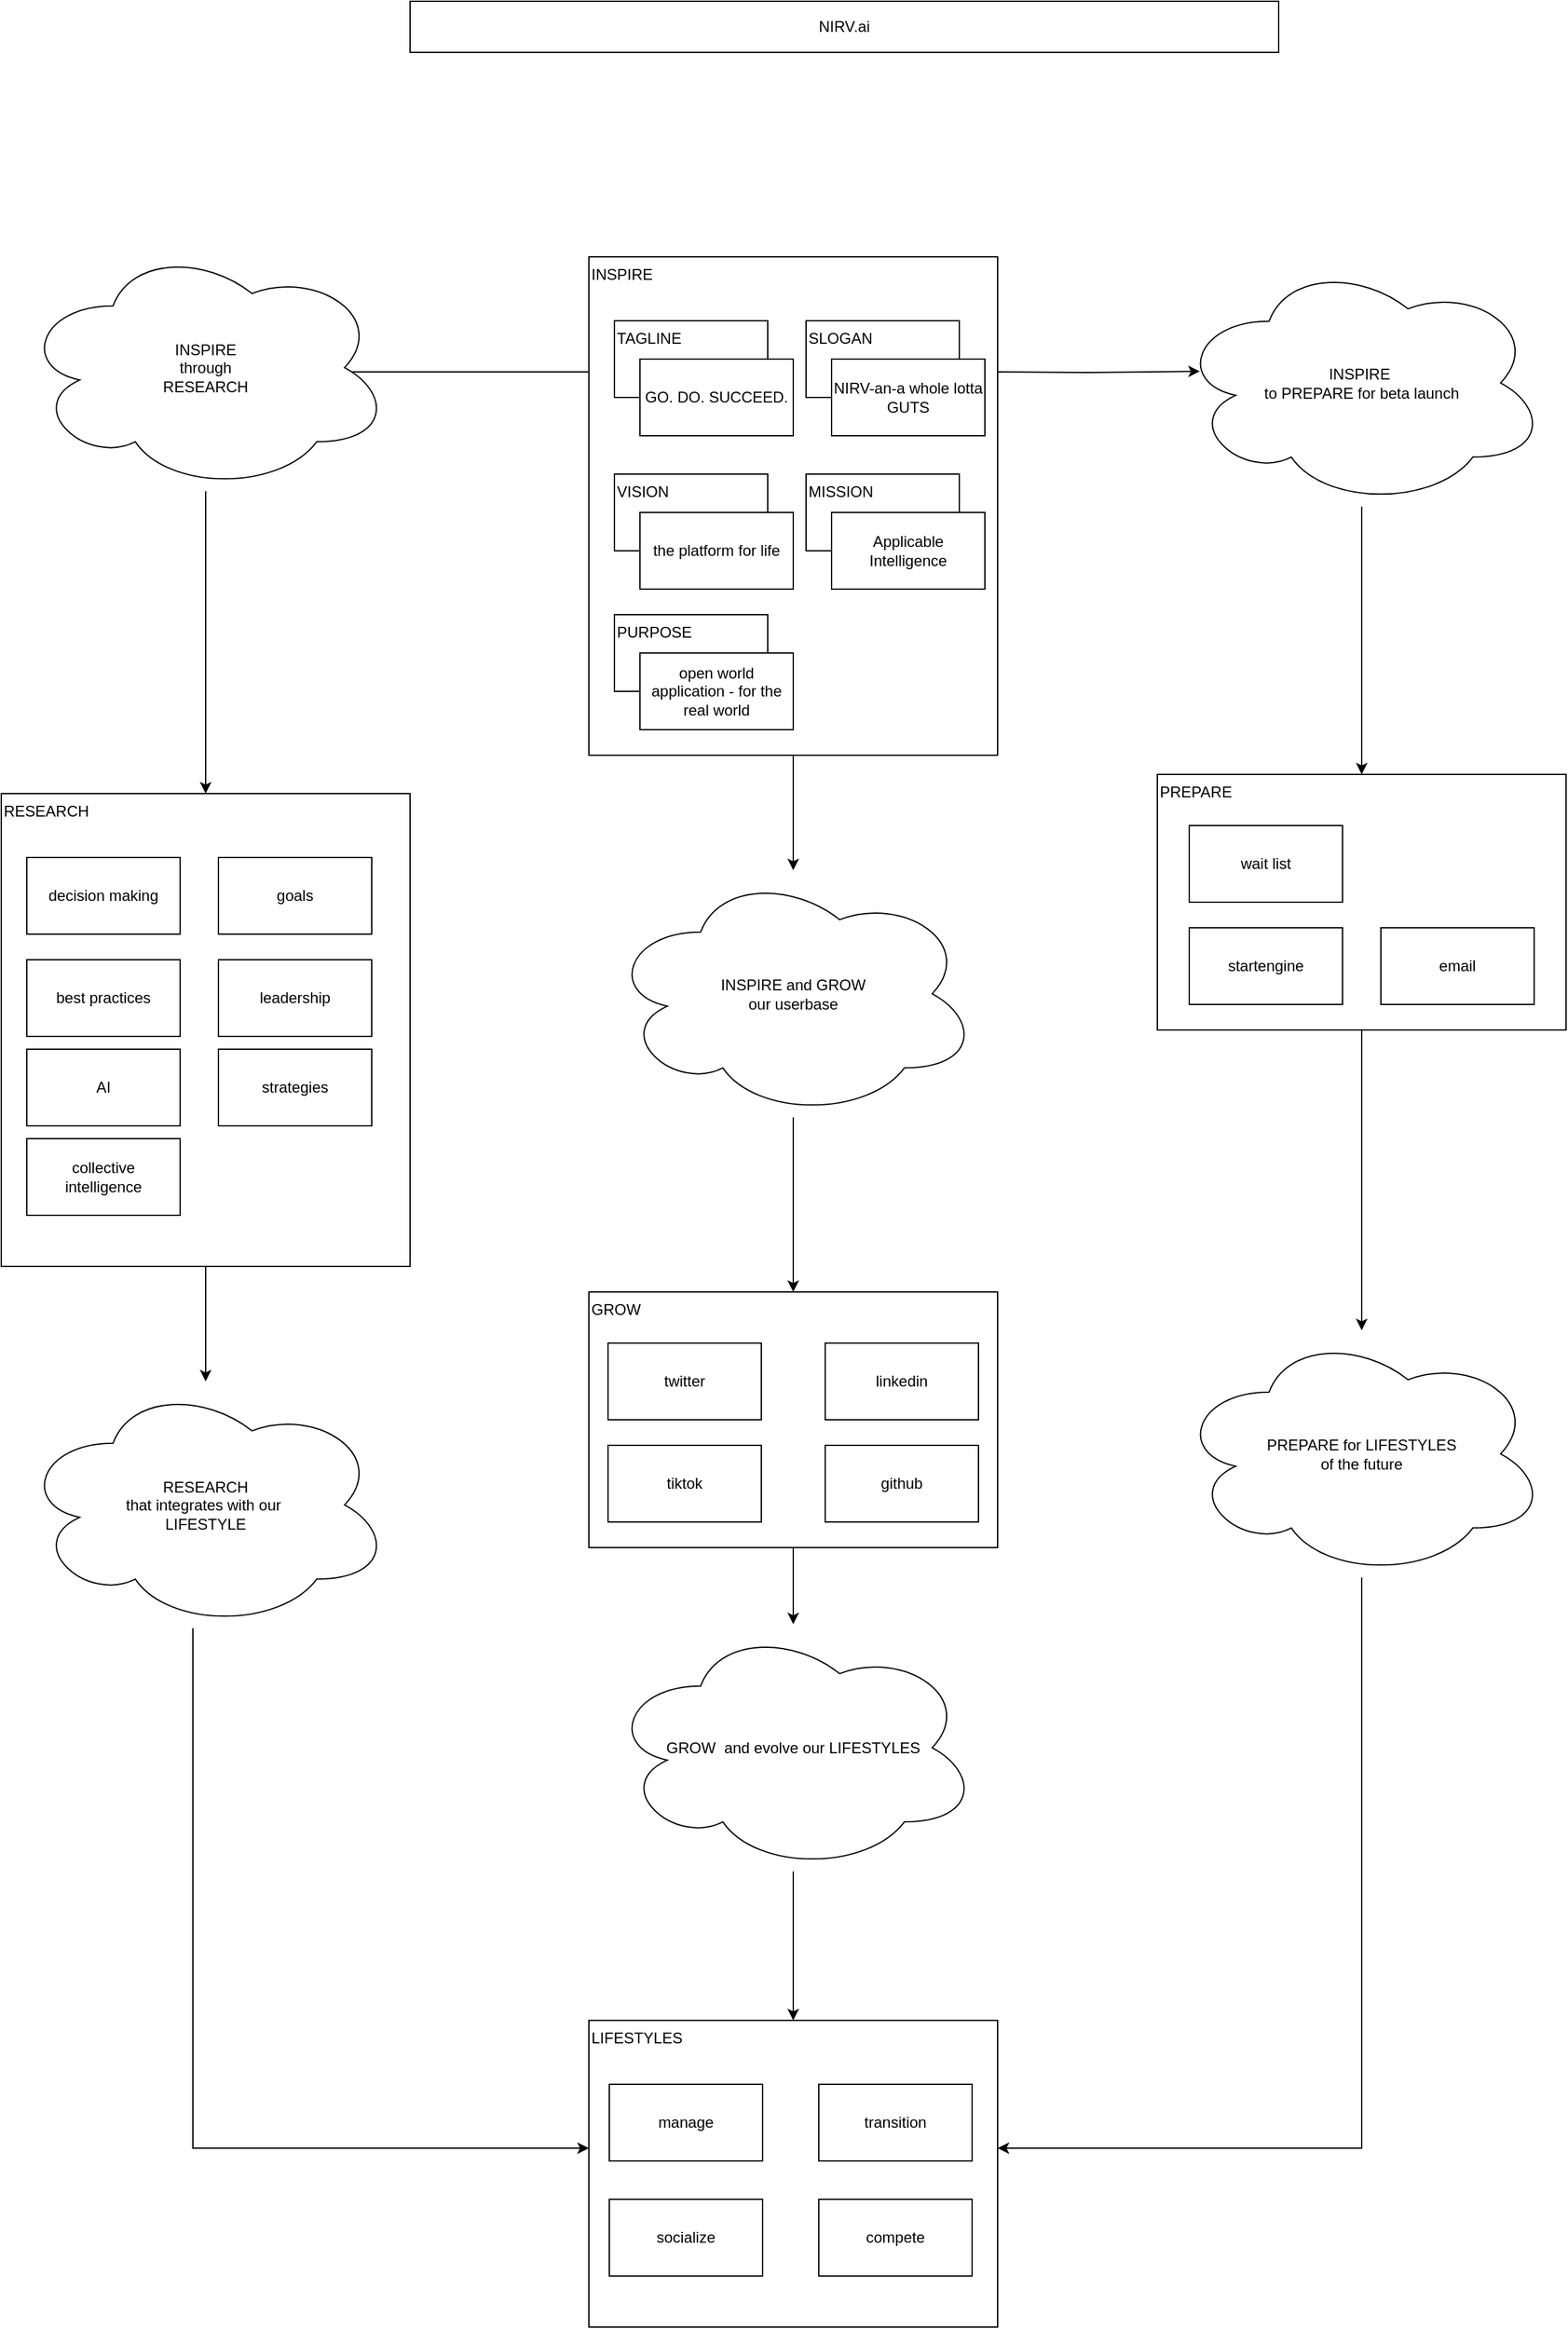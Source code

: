 <mxfile version="20.8.10" type="device" pages="4"><diagram name="story-outline" id="kOeqI7_kixdlyBtDsWjM"><mxGraphModel dx="3086" dy="1325" grid="1" gridSize="10" guides="1" tooltips="1" connect="1" arrows="1" fold="1" page="1" pageScale="1" pageWidth="850" pageHeight="1100" math="0" shadow="0"><root><mxCell id="0"/><mxCell id="1" parent="0"/><mxCell id="GG8_Z5jfDmbYOadv5kS0-1" value="NIRV.ai" style="rounded=0;whiteSpace=wrap;html=1;" vertex="1" parent="1"><mxGeometry x="-120" y="80" width="680" height="40" as="geometry"/></mxCell><mxCell id="GG8_Z5jfDmbYOadv5kS0-15" style="edgeStyle=orthogonalEdgeStyle;rounded=0;orthogonalLoop=1;jettySize=auto;html=1;entryX=0.4;entryY=0.1;entryDx=0;entryDy=0;entryPerimeter=0;" edge="1" parent="1" source="GG8_Z5jfDmbYOadv5kS0-2" target="GG8_Z5jfDmbYOadv5kS0-14"><mxGeometry relative="1" as="geometry"><Array as="points"><mxPoint x="-309" y="370"/></Array></mxGeometry></mxCell><mxCell id="GG8_Z5jfDmbYOadv5kS0-39" style="edgeStyle=orthogonalEdgeStyle;rounded=0;orthogonalLoop=1;jettySize=auto;html=1;entryX=0.063;entryY=0.453;entryDx=0;entryDy=0;entryPerimeter=0;" edge="1" parent="1" target="GG8_Z5jfDmbYOadv5kS0-38"><mxGeometry relative="1" as="geometry"><mxPoint x="340" y="370" as="sourcePoint"/></mxGeometry></mxCell><mxCell id="GG8_Z5jfDmbYOadv5kS0-11" value="LIFESTYLES" style="rounded=0;whiteSpace=wrap;html=1;align=left;verticalAlign=top;" vertex="1" parent="1"><mxGeometry x="20" y="1660" width="320" height="240" as="geometry"/></mxCell><mxCell id="GG8_Z5jfDmbYOadv5kS0-56" style="edgeStyle=orthogonalEdgeStyle;rounded=0;orthogonalLoop=1;jettySize=auto;html=1;" edge="1" parent="1" source="GG8_Z5jfDmbYOadv5kS0-3" target="GG8_Z5jfDmbYOadv5kS0-55"><mxGeometry relative="1" as="geometry"/></mxCell><mxCell id="GG8_Z5jfDmbYOadv5kS0-3" value="GROW" style="rounded=0;whiteSpace=wrap;html=1;align=left;verticalAlign=top;" vertex="1" parent="1"><mxGeometry x="20" y="1090" width="320" height="200" as="geometry"/></mxCell><mxCell id="GG8_Z5jfDmbYOadv5kS0-18" style="edgeStyle=orthogonalEdgeStyle;rounded=0;orthogonalLoop=1;jettySize=auto;html=1;" edge="1" parent="1" source="GG8_Z5jfDmbYOadv5kS0-12" target="GG8_Z5jfDmbYOadv5kS0-17"><mxGeometry relative="1" as="geometry"/></mxCell><mxCell id="GG8_Z5jfDmbYOadv5kS0-16" style="edgeStyle=orthogonalEdgeStyle;rounded=0;orthogonalLoop=1;jettySize=auto;html=1;" edge="1" parent="1" source="GG8_Z5jfDmbYOadv5kS0-14" target="GG8_Z5jfDmbYOadv5kS0-12"><mxGeometry relative="1" as="geometry"><Array as="points"><mxPoint x="-280" y="670"/></Array></mxGeometry></mxCell><mxCell id="GG8_Z5jfDmbYOadv5kS0-14" value="INSPIRE &lt;br&gt;through&lt;br&gt;RESEARCH" style="ellipse;shape=cloud;whiteSpace=wrap;html=1;" vertex="1" parent="1"><mxGeometry x="-425" y="270" width="290" height="193.33" as="geometry"/></mxCell><mxCell id="GG8_Z5jfDmbYOadv5kS0-28" style="edgeStyle=orthogonalEdgeStyle;rounded=0;orthogonalLoop=1;jettySize=auto;html=1;" edge="1" parent="1" source="GG8_Z5jfDmbYOadv5kS0-17" target="GG8_Z5jfDmbYOadv5kS0-11"><mxGeometry relative="1" as="geometry"><Array as="points"><mxPoint x="-290" y="1760"/></Array></mxGeometry></mxCell><mxCell id="GG8_Z5jfDmbYOadv5kS0-17" value="RESEARCH&lt;br&gt;that integrates with our&amp;nbsp;&lt;br&gt;LIFESTYLE" style="ellipse;shape=cloud;whiteSpace=wrap;html=1;" vertex="1" parent="1"><mxGeometry x="-425" y="1160" width="290" height="193.33" as="geometry"/></mxCell><mxCell id="GG8_Z5jfDmbYOadv5kS0-40" style="edgeStyle=orthogonalEdgeStyle;rounded=0;orthogonalLoop=1;jettySize=auto;html=1;" edge="1" parent="1" source="GG8_Z5jfDmbYOadv5kS0-38" target="GG8_Z5jfDmbYOadv5kS0-13"><mxGeometry relative="1" as="geometry"/></mxCell><mxCell id="GG8_Z5jfDmbYOadv5kS0-38" value="INSPIRE&amp;nbsp;&lt;br&gt;to PREPARE for beta launch" style="ellipse;shape=cloud;whiteSpace=wrap;html=1;" vertex="1" parent="1"><mxGeometry x="480" y="282" width="290" height="193.33" as="geometry"/></mxCell><mxCell id="GG8_Z5jfDmbYOadv5kS0-43" value="" style="group" vertex="1" connectable="0" parent="1"><mxGeometry x="-440" y="700" width="320" height="370" as="geometry"/></mxCell><mxCell id="GG8_Z5jfDmbYOadv5kS0-12" value="RESEARCH" style="rounded=0;whiteSpace=wrap;html=1;align=left;verticalAlign=top;" vertex="1" parent="GG8_Z5jfDmbYOadv5kS0-43"><mxGeometry width="320" height="370" as="geometry"/></mxCell><mxCell id="GG8_Z5jfDmbYOadv5kS0-29" value="decision making" style="rounded=0;whiteSpace=wrap;html=1;" vertex="1" parent="GG8_Z5jfDmbYOadv5kS0-43"><mxGeometry x="20" y="50" width="120" height="60" as="geometry"/></mxCell><mxCell id="GG8_Z5jfDmbYOadv5kS0-30" value="goals" style="rounded=0;whiteSpace=wrap;html=1;" vertex="1" parent="GG8_Z5jfDmbYOadv5kS0-43"><mxGeometry x="170" y="50" width="120" height="60" as="geometry"/></mxCell><mxCell id="GG8_Z5jfDmbYOadv5kS0-31" value="best practices" style="rounded=0;whiteSpace=wrap;html=1;" vertex="1" parent="GG8_Z5jfDmbYOadv5kS0-43"><mxGeometry x="20" y="130" width="120" height="60" as="geometry"/></mxCell><mxCell id="GG8_Z5jfDmbYOadv5kS0-32" value="leadership" style="rounded=0;whiteSpace=wrap;html=1;" vertex="1" parent="GG8_Z5jfDmbYOadv5kS0-43"><mxGeometry x="170" y="130" width="120" height="60" as="geometry"/></mxCell><mxCell id="GG8_Z5jfDmbYOadv5kS0-34" value="strategies" style="rounded=0;whiteSpace=wrap;html=1;" vertex="1" parent="GG8_Z5jfDmbYOadv5kS0-43"><mxGeometry x="170" y="200" width="120" height="60" as="geometry"/></mxCell><mxCell id="GG8_Z5jfDmbYOadv5kS0-36" value="AI" style="rounded=0;whiteSpace=wrap;html=1;" vertex="1" parent="GG8_Z5jfDmbYOadv5kS0-43"><mxGeometry x="20" y="200" width="120" height="60" as="geometry"/></mxCell><mxCell id="GG8_Z5jfDmbYOadv5kS0-37" value="collective&lt;br&gt;intelligence" style="rounded=0;whiteSpace=wrap;html=1;" vertex="1" parent="GG8_Z5jfDmbYOadv5kS0-43"><mxGeometry x="20" y="270" width="120" height="60" as="geometry"/></mxCell><mxCell id="GG8_Z5jfDmbYOadv5kS0-44" value="" style="group" vertex="1" connectable="0" parent="1"><mxGeometry x="465" y="685" width="320" height="200" as="geometry"/></mxCell><mxCell id="GG8_Z5jfDmbYOadv5kS0-13" value="PREPARE" style="rounded=0;whiteSpace=wrap;html=1;align=left;verticalAlign=top;" vertex="1" parent="GG8_Z5jfDmbYOadv5kS0-44"><mxGeometry width="320" height="200" as="geometry"/></mxCell><mxCell id="GG8_Z5jfDmbYOadv5kS0-41" value="wait list" style="rounded=0;whiteSpace=wrap;html=1;" vertex="1" parent="GG8_Z5jfDmbYOadv5kS0-44"><mxGeometry x="25" y="40" width="120" height="60" as="geometry"/></mxCell><mxCell id="GG8_Z5jfDmbYOadv5kS0-42" value="startengine" style="rounded=0;whiteSpace=wrap;html=1;" vertex="1" parent="GG8_Z5jfDmbYOadv5kS0-44"><mxGeometry x="25" y="120" width="120" height="60" as="geometry"/></mxCell><mxCell id="qCUgSEqD23NYNkX1xTRE-1" value="email" style="rounded=0;whiteSpace=wrap;html=1;" vertex="1" parent="GG8_Z5jfDmbYOadv5kS0-44"><mxGeometry x="175" y="120" width="120" height="60" as="geometry"/></mxCell><mxCell id="GG8_Z5jfDmbYOadv5kS0-45" value="" style="group" vertex="1" connectable="0" parent="1"><mxGeometry x="20" y="280" width="500" height="450" as="geometry"/></mxCell><mxCell id="GG8_Z5jfDmbYOadv5kS0-47" value="" style="group" vertex="1" connectable="0" parent="GG8_Z5jfDmbYOadv5kS0-45"><mxGeometry width="320" height="390" as="geometry"/></mxCell><mxCell id="GG8_Z5jfDmbYOadv5kS0-2" value="INSPIRE" style="rounded=0;whiteSpace=wrap;html=1;align=left;verticalAlign=top;" vertex="1" parent="GG8_Z5jfDmbYOadv5kS0-47"><mxGeometry width="320" height="390" as="geometry"/></mxCell><mxCell id="GG8_Z5jfDmbYOadv5kS0-9" value="" style="group" vertex="1" connectable="0" parent="GG8_Z5jfDmbYOadv5kS0-47"><mxGeometry x="20" y="50" width="300" height="170" as="geometry"/></mxCell><mxCell id="GG8_Z5jfDmbYOadv5kS0-4" value="TAGLINE" style="rounded=0;whiteSpace=wrap;html=1;align=left;verticalAlign=top;" vertex="1" parent="GG8_Z5jfDmbYOadv5kS0-9"><mxGeometry width="120" height="60" as="geometry"/></mxCell><mxCell id="GG8_Z5jfDmbYOadv5kS0-8" value="GO. DO. SUCCEED." style="rounded=0;whiteSpace=wrap;html=1;" vertex="1" parent="GG8_Z5jfDmbYOadv5kS0-9"><mxGeometry x="20" y="30" width="120" height="60" as="geometry"/></mxCell><mxCell id="GG8_Z5jfDmbYOadv5kS0-10" value="" style="group" vertex="1" connectable="0" parent="GG8_Z5jfDmbYOadv5kS0-47"><mxGeometry x="170" y="50" width="140" height="90" as="geometry"/></mxCell><mxCell id="GG8_Z5jfDmbYOadv5kS0-6" value="SLOGAN" style="rounded=0;whiteSpace=wrap;html=1;align=left;verticalAlign=top;" vertex="1" parent="GG8_Z5jfDmbYOadv5kS0-10"><mxGeometry width="120" height="60" as="geometry"/></mxCell><mxCell id="GG8_Z5jfDmbYOadv5kS0-5" value="NIRV-an-a whole lotta GUTS" style="rounded=0;whiteSpace=wrap;html=1;" vertex="1" parent="GG8_Z5jfDmbYOadv5kS0-10"><mxGeometry x="20" y="30" width="120" height="60" as="geometry"/></mxCell><mxCell id="GG8_Z5jfDmbYOadv5kS0-19" value="" style="group" vertex="1" connectable="0" parent="GG8_Z5jfDmbYOadv5kS0-47"><mxGeometry x="20" y="170" width="300" height="170" as="geometry"/></mxCell><mxCell id="GG8_Z5jfDmbYOadv5kS0-20" value="VISION" style="rounded=0;whiteSpace=wrap;html=1;align=left;verticalAlign=top;" vertex="1" parent="GG8_Z5jfDmbYOadv5kS0-19"><mxGeometry width="120" height="60" as="geometry"/></mxCell><mxCell id="GG8_Z5jfDmbYOadv5kS0-21" value="the platform for life" style="rounded=0;whiteSpace=wrap;html=1;" vertex="1" parent="GG8_Z5jfDmbYOadv5kS0-19"><mxGeometry x="20" y="30" width="120" height="60" as="geometry"/></mxCell><mxCell id="GG8_Z5jfDmbYOadv5kS0-25" value="" style="group" vertex="1" connectable="0" parent="GG8_Z5jfDmbYOadv5kS0-45"><mxGeometry x="20" y="280" width="300" height="170" as="geometry"/></mxCell><mxCell id="GG8_Z5jfDmbYOadv5kS0-26" value="PURPOSE" style="rounded=0;whiteSpace=wrap;html=1;align=left;verticalAlign=top;" vertex="1" parent="GG8_Z5jfDmbYOadv5kS0-25"><mxGeometry width="120" height="60" as="geometry"/></mxCell><mxCell id="GG8_Z5jfDmbYOadv5kS0-27" value="open world application - for the real world" style="rounded=0;whiteSpace=wrap;html=1;" vertex="1" parent="GG8_Z5jfDmbYOadv5kS0-25"><mxGeometry x="20" y="30" width="120" height="60" as="geometry"/></mxCell><mxCell id="GG8_Z5jfDmbYOadv5kS0-22" value="" style="group" vertex="1" connectable="0" parent="GG8_Z5jfDmbYOadv5kS0-45"><mxGeometry x="170" y="170" width="300" height="170" as="geometry"/></mxCell><mxCell id="GG8_Z5jfDmbYOadv5kS0-23" value="MISSION" style="rounded=0;whiteSpace=wrap;html=1;align=left;verticalAlign=top;" vertex="1" parent="GG8_Z5jfDmbYOadv5kS0-22"><mxGeometry width="120" height="60" as="geometry"/></mxCell><mxCell id="GG8_Z5jfDmbYOadv5kS0-24" value="Applicable Intelligence" style="rounded=0;whiteSpace=wrap;html=1;" vertex="1" parent="GG8_Z5jfDmbYOadv5kS0-22"><mxGeometry x="20" y="30" width="120" height="60" as="geometry"/></mxCell><mxCell id="GG8_Z5jfDmbYOadv5kS0-50" style="edgeStyle=orthogonalEdgeStyle;rounded=0;orthogonalLoop=1;jettySize=auto;html=1;" edge="1" parent="1" source="GG8_Z5jfDmbYOadv5kS0-48" target="GG8_Z5jfDmbYOadv5kS0-3"><mxGeometry relative="1" as="geometry"/></mxCell><mxCell id="GG8_Z5jfDmbYOadv5kS0-48" value="INSPIRE and GROW&lt;br&gt;our userbase" style="ellipse;shape=cloud;whiteSpace=wrap;html=1;" vertex="1" parent="1"><mxGeometry x="35" y="760" width="290" height="193.33" as="geometry"/></mxCell><mxCell id="GG8_Z5jfDmbYOadv5kS0-49" style="edgeStyle=orthogonalEdgeStyle;rounded=0;orthogonalLoop=1;jettySize=auto;html=1;" edge="1" parent="1" source="GG8_Z5jfDmbYOadv5kS0-2" target="GG8_Z5jfDmbYOadv5kS0-48"><mxGeometry relative="1" as="geometry"/></mxCell><mxCell id="GG8_Z5jfDmbYOadv5kS0-51" value="twitter" style="rounded=0;whiteSpace=wrap;html=1;" vertex="1" parent="1"><mxGeometry x="35" y="1130" width="120" height="60" as="geometry"/></mxCell><mxCell id="GG8_Z5jfDmbYOadv5kS0-52" value="linkedin" style="rounded=0;whiteSpace=wrap;html=1;" vertex="1" parent="1"><mxGeometry x="205" y="1130" width="120" height="60" as="geometry"/></mxCell><mxCell id="GG8_Z5jfDmbYOadv5kS0-53" value="tiktok" style="rounded=0;whiteSpace=wrap;html=1;" vertex="1" parent="1"><mxGeometry x="35" y="1210" width="120" height="60" as="geometry"/></mxCell><mxCell id="GG8_Z5jfDmbYOadv5kS0-54" value="github" style="rounded=0;whiteSpace=wrap;html=1;" vertex="1" parent="1"><mxGeometry x="205" y="1210" width="120" height="60" as="geometry"/></mxCell><mxCell id="GG8_Z5jfDmbYOadv5kS0-57" style="edgeStyle=orthogonalEdgeStyle;rounded=0;orthogonalLoop=1;jettySize=auto;html=1;" edge="1" parent="1" source="GG8_Z5jfDmbYOadv5kS0-55" target="GG8_Z5jfDmbYOadv5kS0-11"><mxGeometry relative="1" as="geometry"/></mxCell><mxCell id="GG8_Z5jfDmbYOadv5kS0-55" value="GROW&amp;nbsp; and evolve our LIFESTYLES" style="ellipse;shape=cloud;whiteSpace=wrap;html=1;" vertex="1" parent="1"><mxGeometry x="35" y="1350" width="290" height="193.33" as="geometry"/></mxCell><mxCell id="GG8_Z5jfDmbYOadv5kS0-60" style="edgeStyle=orthogonalEdgeStyle;rounded=0;orthogonalLoop=1;jettySize=auto;html=1;" edge="1" parent="1" source="GG8_Z5jfDmbYOadv5kS0-58" target="GG8_Z5jfDmbYOadv5kS0-11"><mxGeometry relative="1" as="geometry"><Array as="points"><mxPoint x="625" y="1760"/></Array></mxGeometry></mxCell><mxCell id="GG8_Z5jfDmbYOadv5kS0-58" value="PREPARE for LIFESTYLES &lt;br&gt;of the future" style="ellipse;shape=cloud;whiteSpace=wrap;html=1;" vertex="1" parent="1"><mxGeometry x="480" y="1120" width="290" height="193.33" as="geometry"/></mxCell><mxCell id="GG8_Z5jfDmbYOadv5kS0-59" style="edgeStyle=orthogonalEdgeStyle;rounded=0;orthogonalLoop=1;jettySize=auto;html=1;" edge="1" parent="1" source="GG8_Z5jfDmbYOadv5kS0-13" target="GG8_Z5jfDmbYOadv5kS0-58"><mxGeometry relative="1" as="geometry"/></mxCell><mxCell id="GG8_Z5jfDmbYOadv5kS0-63" value="manage" style="rounded=0;whiteSpace=wrap;html=1;" vertex="1" parent="1"><mxGeometry x="36" y="1710" width="120" height="60" as="geometry"/></mxCell><mxCell id="GG8_Z5jfDmbYOadv5kS0-64" value="socialize" style="rounded=0;whiteSpace=wrap;html=1;" vertex="1" parent="1"><mxGeometry x="36" y="1800" width="120" height="60" as="geometry"/></mxCell><mxCell id="GG8_Z5jfDmbYOadv5kS0-65" value="transition" style="rounded=0;whiteSpace=wrap;html=1;" vertex="1" parent="1"><mxGeometry x="200" y="1710" width="120" height="60" as="geometry"/></mxCell><mxCell id="GG8_Z5jfDmbYOadv5kS0-66" value="compete" style="rounded=0;whiteSpace=wrap;html=1;" vertex="1" parent="1"><mxGeometry x="200" y="1800" width="120" height="60" as="geometry"/></mxCell></root></mxGraphModel></diagram><diagram id="xIr8aj5DuS16j34YdiKd" name="story-translation"><mxGraphModel dx="1630" dy="462" grid="1" gridSize="10" guides="1" tooltips="1" connect="1" arrows="1" fold="1" page="1" pageScale="1" pageWidth="850" pageHeight="1100" math="0" shadow="0"><root><mxCell id="0"/><mxCell id="1" parent="0"/><mxCell id="jNggw2RVWVYwaPYTnvPO-1" value="INSPIRE" style="rounded=0;whiteSpace=wrap;html=1;" vertex="1" parent="1"><mxGeometry x="40" y="40" width="120" height="40" as="geometry"/></mxCell><mxCell id="p1qmJPrFl5V-8yqt5iX5-1" value="CONNECT" style="rounded=0;whiteSpace=wrap;html=1;" vertex="1" parent="1"><mxGeometry x="40" y="100" width="120" height="40" as="geometry"/></mxCell><mxCell id="U3CB5AkDw17Ka2jFtVIy-1" value="GET INVOLVED" style="rounded=0;whiteSpace=wrap;html=1;" vertex="1" parent="1"><mxGeometry x="40" y="160" width="120" height="40" as="geometry"/></mxCell><mxCell id="fuz8kw7FNpxJp2mFxtp7-3" style="rounded=0;orthogonalLoop=1;jettySize=auto;html=1;entryX=0;entryY=0.5;entryDx=0;entryDy=0;strokeColor=none;" edge="1" parent="1" source="fuz8kw7FNpxJp2mFxtp7-1" target="jNggw2RVWVYwaPYTnvPO-1"><mxGeometry relative="1" as="geometry"/></mxCell><mxCell id="fuz8kw7FNpxJp2mFxtp7-4" style="edgeStyle=none;rounded=0;orthogonalLoop=1;jettySize=auto;html=1;entryX=1;entryY=0.5;entryDx=0;entryDy=0;" edge="1" parent="1" source="fuz8kw7FNpxJp2mFxtp7-1" target="jNggw2RVWVYwaPYTnvPO-1"><mxGeometry relative="1" as="geometry"><mxPoint x="40" y="60" as="targetPoint"/></mxGeometry></mxCell><mxCell id="fuz8kw7FNpxJp2mFxtp7-1" value="inspire" style="text;html=1;strokeColor=none;fillColor=none;align=center;verticalAlign=middle;whiteSpace=wrap;rounded=0;" vertex="1" parent="1"><mxGeometry x="150" y="10" width="60" height="30" as="geometry"/></mxCell><mxCell id="fuz8kw7FNpxJp2mFxtp7-5" style="edgeStyle=none;rounded=0;orthogonalLoop=1;jettySize=auto;html=1;entryX=0;entryY=0.5;entryDx=0;entryDy=0;" edge="1" parent="1" source="fuz8kw7FNpxJp2mFxtp7-2" target="jNggw2RVWVYwaPYTnvPO-1"><mxGeometry relative="1" as="geometry"/></mxCell><mxCell id="fuz8kw7FNpxJp2mFxtp7-2" value="research" style="text;html=1;strokeColor=none;fillColor=none;align=center;verticalAlign=middle;whiteSpace=wrap;rounded=0;" vertex="1" parent="1"><mxGeometry x="-10" y="10" width="60" height="30" as="geometry"/></mxCell><mxCell id="fuz8kw7FNpxJp2mFxtp7-7" style="edgeStyle=none;rounded=0;orthogonalLoop=1;jettySize=auto;html=1;entryX=1;entryY=0.5;entryDx=0;entryDy=0;" edge="1" parent="1" source="fuz8kw7FNpxJp2mFxtp7-6" target="p1qmJPrFl5V-8yqt5iX5-1"><mxGeometry relative="1" as="geometry"/></mxCell><mxCell id="fuz8kw7FNpxJp2mFxtp7-6" value="grow" style="text;html=1;strokeColor=none;fillColor=none;align=center;verticalAlign=middle;whiteSpace=wrap;rounded=0;" vertex="1" parent="1"><mxGeometry x="160" y="80" width="60" height="30" as="geometry"/></mxCell><mxCell id="JY-a29HLe-N2wJXPc8Aa-4" style="edgeStyle=none;rounded=0;orthogonalLoop=1;jettySize=auto;html=1;entryX=0;entryY=0.5;entryDx=0;entryDy=0;" edge="1" parent="1" source="JY-a29HLe-N2wJXPc8Aa-1" target="U3CB5AkDw17Ka2jFtVIy-1"><mxGeometry relative="1" as="geometry"/></mxCell><mxCell id="JY-a29HLe-N2wJXPc8Aa-1" value="prepare" style="text;html=1;strokeColor=none;fillColor=none;align=center;verticalAlign=middle;whiteSpace=wrap;rounded=0;" vertex="1" parent="1"><mxGeometry x="-40" y="120" width="60" height="30" as="geometry"/></mxCell><mxCell id="rFArcw87FccSpET2lPIR-1" value="ABOUT US" style="rounded=0;whiteSpace=wrap;html=1;" vertex="1" parent="1"><mxGeometry x="40" y="220" width="120" height="40" as="geometry"/></mxCell><mxCell id="Iy9W6qSRLuVgw3a3ViZD-2" style="edgeStyle=none;rounded=0;orthogonalLoop=1;jettySize=auto;html=1;entryX=1.004;entryY=0.555;entryDx=0;entryDy=0;entryPerimeter=0;" edge="1" parent="1" source="Iy9W6qSRLuVgw3a3ViZD-1" target="rFArcw87FccSpET2lPIR-1"><mxGeometry relative="1" as="geometry"/></mxCell><mxCell id="Iy9W6qSRLuVgw3a3ViZD-1" value="lifestyles" style="text;html=1;strokeColor=none;fillColor=none;align=center;verticalAlign=middle;whiteSpace=wrap;rounded=0;" vertex="1" parent="1"><mxGeometry x="180" y="165" width="60" height="30" as="geometry"/></mxCell><mxCell id="rRj0SKknckFuenskf0Ka-4" value="what is nirv?" style="ellipse;shape=cloud;whiteSpace=wrap;html=1;fontSize=7;" vertex="1" parent="1"><mxGeometry x="-150" y="10" width="120" height="80" as="geometry"/></mxCell><mxCell id="rRj0SKknckFuenskf0Ka-5" value="why when I dont &lt;br&gt;know what it is" style="ellipse;shape=cloud;whiteSpace=wrap;html=1;fontSize=7;" vertex="1" parent="1"><mxGeometry x="-170" y="85" width="120" height="80" as="geometry"/></mxCell><mxCell id="rRj0SKknckFuenskf0Ka-6" value="im excited, but &lt;br&gt;who are you" style="ellipse;shape=cloud;whiteSpace=wrap;html=1;fontSize=7;" vertex="1" parent="1"><mxGeometry x="-120" y="170" width="120" height="80" as="geometry"/></mxCell><mxCell id="rRj0SKknckFuenskf0Ka-7" value="wow, okay,&amp;nbsp; im interested" style="ellipse;shape=cloud;whiteSpace=wrap;html=1;fontSize=7;" vertex="1" parent="1"><mxGeometry x="40" y="280" width="120" height="80" as="geometry"/></mxCell><mxCell id="rRj0SKknckFuenskf0Ka-8" value="i want to financially&lt;br&gt;support NIRV" style="ellipse;shape=cloud;whiteSpace=wrap;html=1;fontSize=7;" vertex="1" parent="1"><mxGeometry x="210" y="170" width="120" height="80" as="geometry"/></mxCell><mxCell id="rRj0SKknckFuenskf0Ka-9" value="i need this in my life" style="ellipse;shape=cloud;whiteSpace=wrap;html=1;fontSize=7;" vertex="1" parent="1"><mxGeometry x="230" y="85" width="120" height="80" as="geometry"/></mxCell><mxCell id="Csoicm-zIR3FEOcCsiTJ-1" value="i can see the light" style="ellipse;shape=cloud;whiteSpace=wrap;html=1;fontSize=7;" vertex="1" parent="1"><mxGeometry x="230" y="10" width="120" height="80" as="geometry"/></mxCell><mxCell id="Csoicm-zIR3FEOcCsiTJ-2" value="" style="curved=1;endArrow=classic;html=1;rounded=0;fontSize=7;" edge="1" parent="1"><mxGeometry width="50" height="50" relative="1" as="geometry"><mxPoint x="-200" y="10" as="sourcePoint"/><mxPoint x="380" y="20" as="targetPoint"/><Array as="points"><mxPoint x="-200" y="280"/><mxPoint x="-40" y="370"/><mxPoint x="290" y="380"/><mxPoint x="370" y="250"/></Array></mxGeometry></mxCell></root></mxGraphModel></diagram><diagram id="ZGU0fyvQAbREQ7Xx5FFx" name="wireframes"><mxGraphModel dx="2447" dy="947" grid="1" gridSize="10" guides="1" tooltips="1" connect="1" arrows="1" fold="1" page="1" pageScale="1" pageWidth="850" pageHeight="1100" math="0" shadow="0"><root><mxCell id="0"/><mxCell id="1" parent="0"/><mxCell id="uXEe9C66bXt1fKYzTw1J-5" value="" style="group" vertex="1" connectable="0" parent="1"><mxGeometry x="310" y="170" width="379.48" height="740" as="geometry"/></mxCell><mxCell id="uXEe9C66bXt1fKYzTw1J-2" value="" style="rounded=0;whiteSpace=wrap;html=1;fontSize=7;" vertex="1" parent="uXEe9C66bXt1fKYzTw1J-5"><mxGeometry x="17.077" y="68.308" width="347.224" height="604.011" as="geometry"/></mxCell><mxCell id="uXEe9C66bXt1fKYzTw1J-4" value="" style="verticalLabelPosition=bottom;verticalAlign=top;html=1;shadow=0;dashed=0;strokeWidth=1;shape=mxgraph.android.phone2;strokeColor=#c0c0c0;fontSize=7;" vertex="1" parent="uXEe9C66bXt1fKYzTw1J-5"><mxGeometry width="379.48" height="740" as="geometry"/></mxCell><mxCell id="P6oxDXB9ZSln6afA0YSd-1" value="NIRVai" style="text;html=1;strokeColor=none;fillColor=none;align=center;verticalAlign=middle;whiteSpace=wrap;rounded=0;fontSize=31;" vertex="1" parent="uXEe9C66bXt1fKYzTw1J-5"><mxGeometry x="20" y="70" width="340" height="240" as="geometry"/></mxCell><mxCell id="bJ53XfhorVepCN_CgSoL-5" value="GO&lt;br&gt;DO" style="text;html=1;strokeColor=none;fillColor=none;align=center;verticalAlign=middle;whiteSpace=wrap;rounded=0;fontSize=31;" vertex="1" parent="uXEe9C66bXt1fKYzTw1J-5"><mxGeometry x="20" y="70" width="350" height="600" as="geometry"/></mxCell><mxCell id="bJ53XfhorVepCN_CgSoL-7" value="SUCCEED" style="text;html=1;strokeColor=none;fillColor=none;align=center;verticalAlign=middle;whiteSpace=wrap;rounded=0;fontSize=31;" vertex="1" parent="uXEe9C66bXt1fKYzTw1J-5"><mxGeometry x="20" y="490" width="340" height="190" as="geometry"/></mxCell><mxCell id="bJ53XfhorVepCN_CgSoL-9" value="LANDING" style="text;html=1;strokeColor=none;fillColor=none;align=center;verticalAlign=middle;whiteSpace=wrap;rounded=0;fontSize=18;" vertex="1" parent="uXEe9C66bXt1fKYzTw1J-5"><mxGeometry x="16" y="38.31" width="350" height="30" as="geometry"/></mxCell><mxCell id="ykjiLOeb5qW5d-DmUJPH-3" value="Info" style="html=1;shadow=0;dashed=0;shape=mxgraph.bootstrap.rrect;rSize=5;strokeColor=#1CA5B8;strokeWidth=1;fillColor=none;fontColor=#1CA5B8;whiteSpace=wrap;align=center;verticalAlign=middle;spacingLeft=0;fontStyle=0;fontSize=16;spacing=5;" vertex="1" parent="uXEe9C66bXt1fKYzTw1J-5"><mxGeometry x="300" y="80" width="50" height="40" as="geometry"/></mxCell><mxCell id="EKyD1Ih6FxiiKsC3PmEt-2" value="" style="group" vertex="1" connectable="0" parent="uXEe9C66bXt1fKYzTw1J-5"><mxGeometry x="150" y="620" width="81" height="24" as="geometry"/></mxCell><mxCell id="bJ53XfhorVepCN_CgSoL-8" value="" style="html=1;verticalLabelPosition=bottom;align=center;labelBackgroundColor=#ffffff;verticalAlign=top;strokeWidth=2;strokeColor=#0080F0;shadow=0;dashed=0;shape=mxgraph.ios7.icons.play;fontSize=31;" vertex="1" parent="EKyD1Ih6FxiiKsC3PmEt-2"><mxGeometry x="60" width="21" height="24" as="geometry"/></mxCell><mxCell id="EKyD1Ih6FxiiKsC3PmEt-1" value="" style="html=1;verticalLabelPosition=bottom;align=center;labelBackgroundColor=#ffffff;verticalAlign=top;strokeWidth=2;strokeColor=#0080F0;shadow=0;dashed=0;shape=mxgraph.ios7.icons.play;fontSize=31;rotation=-180;" vertex="1" parent="EKyD1Ih6FxiiKsC3PmEt-2"><mxGeometry width="21" height="24" as="geometry"/></mxCell><mxCell id="mJR5Bm-_fCIOznWkEKAh-1" value="" style="group" vertex="1" connectable="0" parent="1"><mxGeometry x="-130" y="180" width="379.48" height="740" as="geometry"/></mxCell><mxCell id="mJR5Bm-_fCIOznWkEKAh-2" value="" style="group" vertex="1" connectable="0" parent="mJR5Bm-_fCIOznWkEKAh-1"><mxGeometry width="379.48" height="740" as="geometry"/></mxCell><mxCell id="mJR5Bm-_fCIOznWkEKAh-3" value="" style="rounded=0;whiteSpace=wrap;html=1;fontSize=7;" vertex="1" parent="mJR5Bm-_fCIOznWkEKAh-2"><mxGeometry x="17.077" y="68.308" width="347.224" height="604.011" as="geometry"/></mxCell><mxCell id="mJR5Bm-_fCIOznWkEKAh-4" value="" style="verticalLabelPosition=bottom;verticalAlign=top;html=1;shadow=0;dashed=0;strokeWidth=1;shape=mxgraph.android.phone2;strokeColor=#c0c0c0;fontSize=7;" vertex="1" parent="mJR5Bm-_fCIOznWkEKAh-2"><mxGeometry width="379.48" height="740" as="geometry"/></mxCell><mxCell id="mJR5Bm-_fCIOznWkEKAh-5" value="not landing" style="text;html=1;strokeColor=none;fillColor=none;align=center;verticalAlign=middle;whiteSpace=wrap;rounded=0;fontSize=18;" vertex="1" parent="mJR5Bm-_fCIOznWkEKAh-2"><mxGeometry x="14.08" y="35" width="350" height="30" as="geometry"/></mxCell><mxCell id="mJR5Bm-_fCIOznWkEKAh-6" value="Info" style="html=1;shadow=0;dashed=0;shape=mxgraph.bootstrap.rrect;rSize=5;strokeColor=#1CA5B8;strokeWidth=1;fillColor=none;fontColor=#1CA5B8;whiteSpace=wrap;align=center;verticalAlign=middle;spacingLeft=0;fontStyle=0;fontSize=16;spacing=5;" vertex="1" parent="mJR5Bm-_fCIOznWkEKAh-2"><mxGeometry x="300" y="80" width="50" height="40" as="geometry"/></mxCell><mxCell id="mJR5Bm-_fCIOznWkEKAh-7" value="" style="group" vertex="1" connectable="0" parent="mJR5Bm-_fCIOznWkEKAh-2"><mxGeometry x="149.24" y="630" width="81" height="24" as="geometry"/></mxCell><mxCell id="mJR5Bm-_fCIOznWkEKAh-8" value="" style="html=1;verticalLabelPosition=bottom;align=center;labelBackgroundColor=#ffffff;verticalAlign=top;strokeWidth=2;strokeColor=#0080F0;shadow=0;dashed=0;shape=mxgraph.ios7.icons.play;fontSize=31;" vertex="1" parent="mJR5Bm-_fCIOznWkEKAh-7"><mxGeometry x="60" width="21" height="24" as="geometry"/></mxCell><mxCell id="mJR5Bm-_fCIOznWkEKAh-9" value="" style="html=1;verticalLabelPosition=bottom;align=center;labelBackgroundColor=#ffffff;verticalAlign=top;strokeWidth=2;strokeColor=#0080F0;shadow=0;dashed=0;shape=mxgraph.ios7.icons.play;fontSize=31;rotation=-180;" vertex="1" parent="mJR5Bm-_fCIOznWkEKAh-7"><mxGeometry width="21" height="24" as="geometry"/></mxCell><mxCell id="mJR5Bm-_fCIOznWkEKAh-10" value="NIRVai" style="text;html=1;strokeColor=none;fillColor=none;align=left;verticalAlign=middle;whiteSpace=wrap;rounded=0;fontSize=31;" vertex="1" parent="mJR5Bm-_fCIOznWkEKAh-2"><mxGeometry x="30" y="80" width="330" height="40" as="geometry"/></mxCell><mxCell id="mJR5Bm-_fCIOznWkEKAh-11" value="" style="rounded=0;whiteSpace=wrap;html=1;fontSize=18;" vertex="1" parent="mJR5Bm-_fCIOznWkEKAh-1"><mxGeometry x="30" y="140" width="320" height="480" as="geometry"/></mxCell><mxCell id="mJR5Bm-_fCIOznWkEKAh-12" value="" style="group" vertex="1" connectable="0" parent="1"><mxGeometry x="-560" y="170" width="379.48" height="740" as="geometry"/></mxCell><mxCell id="mJR5Bm-_fCIOznWkEKAh-13" value="" style="rounded=0;whiteSpace=wrap;html=1;fontSize=7;" vertex="1" parent="mJR5Bm-_fCIOznWkEKAh-12"><mxGeometry x="17.077" y="68.308" width="347.224" height="604.011" as="geometry"/></mxCell><mxCell id="mJR5Bm-_fCIOznWkEKAh-14" value="" style="verticalLabelPosition=bottom;verticalAlign=top;html=1;shadow=0;dashed=0;strokeWidth=1;shape=mxgraph.android.phone2;strokeColor=#c0c0c0;fontSize=7;" vertex="1" parent="mJR5Bm-_fCIOznWkEKAh-12"><mxGeometry width="379.48" height="740" as="geometry"/></mxCell><mxCell id="mJR5Bm-_fCIOznWkEKAh-15" value="NIRVai" style="text;html=1;strokeColor=none;fillColor=none;align=center;verticalAlign=middle;whiteSpace=wrap;rounded=0;fontSize=31;" vertex="1" parent="mJR5Bm-_fCIOznWkEKAh-12"><mxGeometry x="20" y="70" width="340" height="240" as="geometry"/></mxCell><mxCell id="mJR5Bm-_fCIOznWkEKAh-16" value="FOR THE&lt;br&gt;REAL" style="text;html=1;strokeColor=none;fillColor=none;align=center;verticalAlign=middle;whiteSpace=wrap;rounded=0;fontSize=31;" vertex="1" parent="mJR5Bm-_fCIOznWkEKAh-12"><mxGeometry x="20" y="70" width="350" height="600" as="geometry"/></mxCell><mxCell id="mJR5Bm-_fCIOznWkEKAh-18" value="LEAVING" style="text;html=1;strokeColor=none;fillColor=none;align=center;verticalAlign=middle;whiteSpace=wrap;rounded=0;fontSize=18;" vertex="1" parent="mJR5Bm-_fCIOznWkEKAh-12"><mxGeometry x="16" y="38.31" width="350" height="30" as="geometry"/></mxCell><mxCell id="mJR5Bm-_fCIOznWkEKAh-19" value="Info" style="html=1;shadow=0;dashed=0;shape=mxgraph.bootstrap.rrect;rSize=5;strokeColor=#1CA5B8;strokeWidth=1;fillColor=none;fontColor=#1CA5B8;whiteSpace=wrap;align=center;verticalAlign=middle;spacingLeft=0;fontStyle=0;fontSize=16;spacing=5;" vertex="1" parent="mJR5Bm-_fCIOznWkEKAh-12"><mxGeometry x="300" y="80" width="50" height="40" as="geometry"/></mxCell><mxCell id="mJR5Bm-_fCIOznWkEKAh-20" value="" style="group" vertex="1" connectable="0" parent="mJR5Bm-_fCIOznWkEKAh-12"><mxGeometry x="150" y="620" width="81" height="24" as="geometry"/></mxCell><mxCell id="mJR5Bm-_fCIOznWkEKAh-21" value="" style="html=1;verticalLabelPosition=bottom;align=center;labelBackgroundColor=#ffffff;verticalAlign=top;strokeWidth=2;strokeColor=#0080F0;shadow=0;dashed=0;shape=mxgraph.ios7.icons.play;fontSize=31;" vertex="1" parent="mJR5Bm-_fCIOznWkEKAh-20"><mxGeometry x="60" width="21" height="24" as="geometry"/></mxCell><mxCell id="mJR5Bm-_fCIOznWkEKAh-22" value="" style="html=1;verticalLabelPosition=bottom;align=center;labelBackgroundColor=#ffffff;verticalAlign=top;strokeWidth=2;strokeColor=#0080F0;shadow=0;dashed=0;shape=mxgraph.ios7.icons.play;fontSize=31;rotation=-180;" vertex="1" parent="mJR5Bm-_fCIOznWkEKAh-20"><mxGeometry width="21" height="24" as="geometry"/></mxCell><mxCell id="LrRYUy0lISOYnCUbHnER-1" value="WORLD" style="text;html=1;strokeColor=none;fillColor=none;align=center;verticalAlign=middle;whiteSpace=wrap;rounded=0;fontSize=31;" vertex="1" parent="mJR5Bm-_fCIOznWkEKAh-12"><mxGeometry x="20" y="482.32" width="340" height="190" as="geometry"/></mxCell></root></mxGraphModel></diagram><diagram id="wjR-XYlJIWyKoolIbQqd" name="copypasta"><mxGraphModel dx="1342" dy="795" grid="1" gridSize="10" guides="1" tooltips="1" connect="1" arrows="1" fold="1" page="1" pageScale="1" pageWidth="850" pageHeight="1100" math="0" shadow="0"><root><mxCell id="0"/><mxCell id="1" parent="0"/><mxCell id="4kY63NglA3yUlTTqJoMf-1" value="" style="group" vertex="1" connectable="0" parent="1"><mxGeometry x="160" y="200" width="379.48" height="740" as="geometry"/></mxCell><mxCell id="tsidySZNOaPL8rCpFXXI-1" value="" style="group" vertex="1" connectable="0" parent="4kY63NglA3yUlTTqJoMf-1"><mxGeometry width="379.48" height="740" as="geometry"/></mxCell><mxCell id="tsidySZNOaPL8rCpFXXI-2" value="" style="rounded=0;whiteSpace=wrap;html=1;fontSize=7;" vertex="1" parent="tsidySZNOaPL8rCpFXXI-1"><mxGeometry x="17.077" y="68.308" width="347.224" height="604.011" as="geometry"/></mxCell><mxCell id="tsidySZNOaPL8rCpFXXI-3" value="" style="verticalLabelPosition=bottom;verticalAlign=top;html=1;shadow=0;dashed=0;strokeWidth=1;shape=mxgraph.android.phone2;strokeColor=#c0c0c0;fontSize=7;" vertex="1" parent="tsidySZNOaPL8rCpFXXI-1"><mxGeometry width="379.48" height="740" as="geometry"/></mxCell><mxCell id="1ZEvSNcIAg_xX-gzc_B--1" value="not landing" style="text;html=1;strokeColor=none;fillColor=none;align=center;verticalAlign=middle;whiteSpace=wrap;rounded=0;fontSize=18;" vertex="1" parent="tsidySZNOaPL8rCpFXXI-1"><mxGeometry x="14.08" y="35" width="350" height="30" as="geometry"/></mxCell><mxCell id="jNbJLomvyrpX-xtHVxzJ-1" value="Info" style="html=1;shadow=0;dashed=0;shape=mxgraph.bootstrap.rrect;rSize=5;strokeColor=#1CA5B8;strokeWidth=1;fillColor=none;fontColor=#1CA5B8;whiteSpace=wrap;align=center;verticalAlign=middle;spacingLeft=0;fontStyle=0;fontSize=16;spacing=5;" vertex="1" parent="tsidySZNOaPL8rCpFXXI-1"><mxGeometry x="300" y="80" width="50" height="40" as="geometry"/></mxCell><mxCell id="4zwPMB74jVl83TUSJTZl-1" value="" style="group" vertex="1" connectable="0" parent="tsidySZNOaPL8rCpFXXI-1"><mxGeometry x="149.24" y="630" width="81" height="24" as="geometry"/></mxCell><mxCell id="4zwPMB74jVl83TUSJTZl-2" value="" style="html=1;verticalLabelPosition=bottom;align=center;labelBackgroundColor=#ffffff;verticalAlign=top;strokeWidth=2;strokeColor=#0080F0;shadow=0;dashed=0;shape=mxgraph.ios7.icons.play;fontSize=31;" vertex="1" parent="4zwPMB74jVl83TUSJTZl-1"><mxGeometry x="60" width="21" height="24" as="geometry"/></mxCell><mxCell id="4zwPMB74jVl83TUSJTZl-3" value="" style="html=1;verticalLabelPosition=bottom;align=center;labelBackgroundColor=#ffffff;verticalAlign=top;strokeWidth=2;strokeColor=#0080F0;shadow=0;dashed=0;shape=mxgraph.ios7.icons.play;fontSize=31;rotation=-180;" vertex="1" parent="4zwPMB74jVl83TUSJTZl-1"><mxGeometry width="21" height="24" as="geometry"/></mxCell><mxCell id="VsMIiBs5MCSd8yVdWApW-1" value="NIRVai" style="text;html=1;strokeColor=none;fillColor=none;align=left;verticalAlign=middle;whiteSpace=wrap;rounded=0;fontSize=31;" vertex="1" parent="tsidySZNOaPL8rCpFXXI-1"><mxGeometry x="30" y="80" width="330" height="40" as="geometry"/></mxCell><mxCell id="VsMIiBs5MCSd8yVdWApW-3" value="" style="rounded=0;whiteSpace=wrap;html=1;fontSize=18;" vertex="1" parent="4kY63NglA3yUlTTqJoMf-1"><mxGeometry x="30" y="140" width="320" height="480" as="geometry"/></mxCell></root></mxGraphModel></diagram></mxfile>